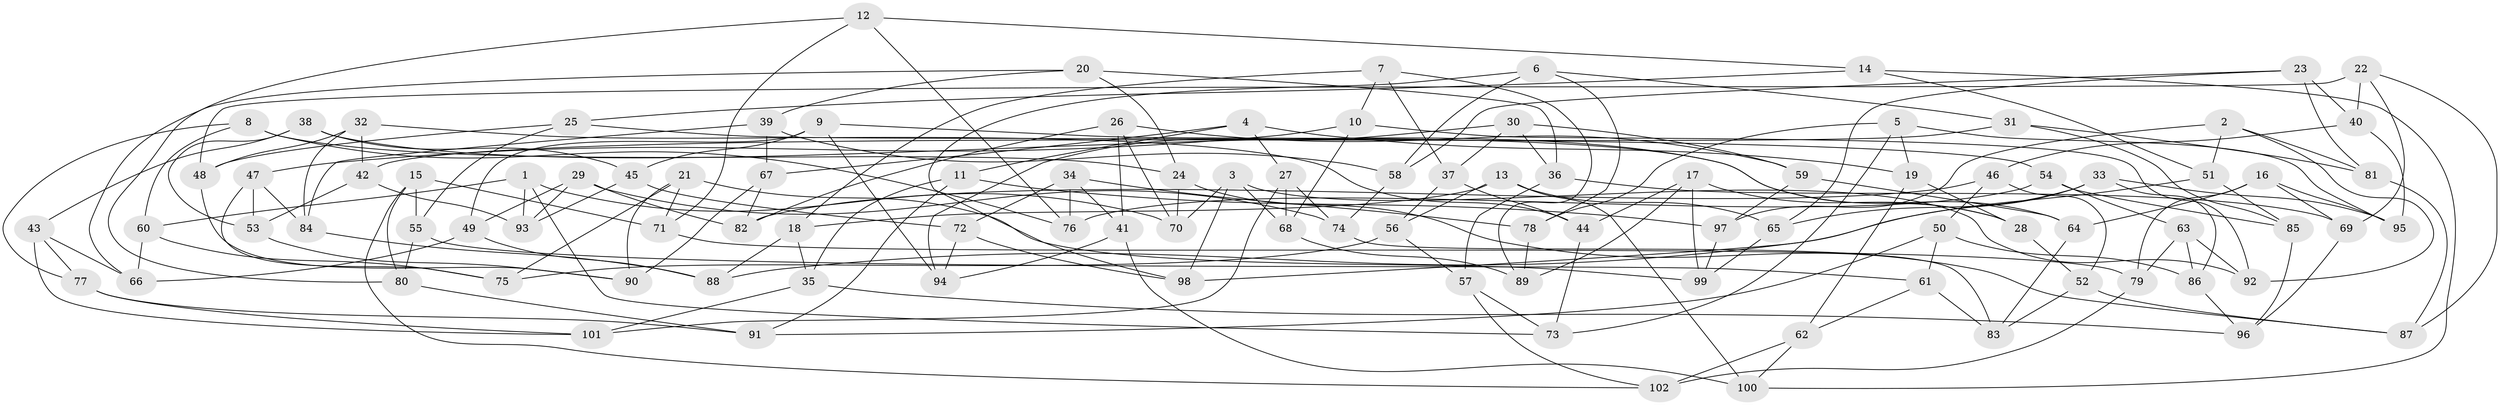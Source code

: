 // coarse degree distribution, {6: 0.5853658536585366, 5: 0.17073170731707318, 7: 0.0975609756097561, 8: 0.0975609756097561, 9: 0.024390243902439025, 4: 0.024390243902439025}
// Generated by graph-tools (version 1.1) at 2025/38/03/04/25 23:38:15]
// undirected, 102 vertices, 204 edges
graph export_dot {
  node [color=gray90,style=filled];
  1;
  2;
  3;
  4;
  5;
  6;
  7;
  8;
  9;
  10;
  11;
  12;
  13;
  14;
  15;
  16;
  17;
  18;
  19;
  20;
  21;
  22;
  23;
  24;
  25;
  26;
  27;
  28;
  29;
  30;
  31;
  32;
  33;
  34;
  35;
  36;
  37;
  38;
  39;
  40;
  41;
  42;
  43;
  44;
  45;
  46;
  47;
  48;
  49;
  50;
  51;
  52;
  53;
  54;
  55;
  56;
  57;
  58;
  59;
  60;
  61;
  62;
  63;
  64;
  65;
  66;
  67;
  68;
  69;
  70;
  71;
  72;
  73;
  74;
  75;
  76;
  77;
  78;
  79;
  80;
  81;
  82;
  83;
  84;
  85;
  86;
  87;
  88;
  89;
  90;
  91;
  92;
  93;
  94;
  95;
  96;
  97;
  98;
  99;
  100;
  101;
  102;
  1 -- 70;
  1 -- 93;
  1 -- 73;
  1 -- 60;
  2 -- 51;
  2 -- 97;
  2 -- 92;
  2 -- 81;
  3 -- 98;
  3 -- 92;
  3 -- 70;
  3 -- 68;
  4 -- 67;
  4 -- 27;
  4 -- 19;
  4 -- 11;
  5 -- 73;
  5 -- 19;
  5 -- 95;
  5 -- 78;
  6 -- 31;
  6 -- 98;
  6 -- 58;
  6 -- 78;
  7 -- 10;
  7 -- 89;
  7 -- 37;
  7 -- 18;
  8 -- 24;
  8 -- 77;
  8 -- 76;
  8 -- 60;
  9 -- 28;
  9 -- 49;
  9 -- 45;
  9 -- 94;
  10 -- 68;
  10 -- 47;
  10 -- 92;
  11 -- 91;
  11 -- 97;
  11 -- 35;
  12 -- 71;
  12 -- 80;
  12 -- 76;
  12 -- 14;
  13 -- 65;
  13 -- 18;
  13 -- 56;
  13 -- 100;
  14 -- 51;
  14 -- 100;
  14 -- 25;
  15 -- 80;
  15 -- 71;
  15 -- 102;
  15 -- 55;
  16 -- 79;
  16 -- 64;
  16 -- 95;
  16 -- 69;
  17 -- 89;
  17 -- 99;
  17 -- 28;
  17 -- 44;
  18 -- 88;
  18 -- 35;
  19 -- 28;
  19 -- 62;
  20 -- 36;
  20 -- 24;
  20 -- 66;
  20 -- 39;
  21 -- 71;
  21 -- 75;
  21 -- 90;
  21 -- 99;
  22 -- 87;
  22 -- 40;
  22 -- 48;
  22 -- 69;
  23 -- 58;
  23 -- 81;
  23 -- 40;
  23 -- 65;
  24 -- 87;
  24 -- 70;
  25 -- 48;
  25 -- 55;
  25 -- 54;
  26 -- 70;
  26 -- 41;
  26 -- 82;
  26 -- 59;
  27 -- 74;
  27 -- 101;
  27 -- 68;
  28 -- 52;
  29 -- 49;
  29 -- 82;
  29 -- 93;
  29 -- 74;
  30 -- 94;
  30 -- 36;
  30 -- 37;
  30 -- 59;
  31 -- 42;
  31 -- 85;
  31 -- 81;
  32 -- 84;
  32 -- 44;
  32 -- 42;
  32 -- 48;
  33 -- 86;
  33 -- 65;
  33 -- 98;
  33 -- 95;
  34 -- 41;
  34 -- 72;
  34 -- 76;
  34 -- 78;
  35 -- 101;
  35 -- 96;
  36 -- 57;
  36 -- 69;
  37 -- 44;
  37 -- 56;
  38 -- 45;
  38 -- 43;
  38 -- 64;
  38 -- 53;
  39 -- 58;
  39 -- 67;
  39 -- 84;
  40 -- 95;
  40 -- 46;
  41 -- 100;
  41 -- 94;
  42 -- 93;
  42 -- 53;
  43 -- 77;
  43 -- 101;
  43 -- 66;
  44 -- 73;
  45 -- 72;
  45 -- 93;
  46 -- 52;
  46 -- 82;
  46 -- 50;
  47 -- 84;
  47 -- 53;
  47 -- 75;
  48 -- 90;
  49 -- 66;
  49 -- 88;
  50 -- 91;
  50 -- 86;
  50 -- 61;
  51 -- 85;
  51 -- 88;
  52 -- 83;
  52 -- 87;
  53 -- 90;
  54 -- 76;
  54 -- 63;
  54 -- 85;
  55 -- 61;
  55 -- 80;
  56 -- 75;
  56 -- 57;
  57 -- 102;
  57 -- 73;
  58 -- 74;
  59 -- 64;
  59 -- 97;
  60 -- 75;
  60 -- 66;
  61 -- 62;
  61 -- 83;
  62 -- 100;
  62 -- 102;
  63 -- 86;
  63 -- 92;
  63 -- 79;
  64 -- 83;
  65 -- 99;
  67 -- 82;
  67 -- 90;
  68 -- 89;
  69 -- 96;
  71 -- 79;
  72 -- 94;
  72 -- 98;
  74 -- 83;
  77 -- 91;
  77 -- 101;
  78 -- 89;
  79 -- 102;
  80 -- 91;
  81 -- 87;
  84 -- 88;
  85 -- 96;
  86 -- 96;
  97 -- 99;
}
